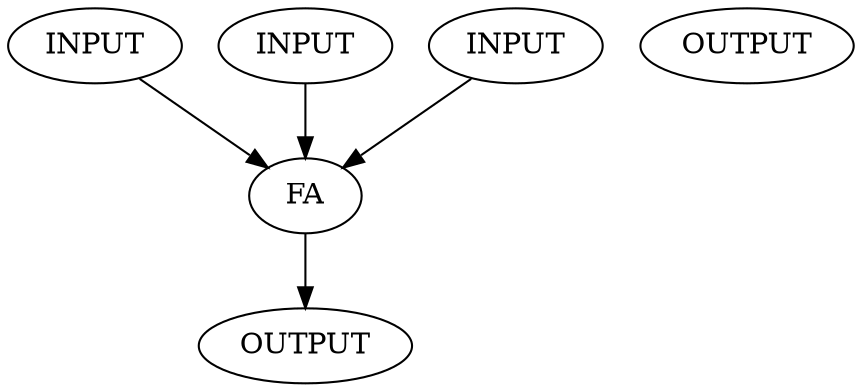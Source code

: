 digraph FA_std_cell {

A [label = "INPUT"];
B [label = "INPUT"];
C_in [label = "INPUT"];

C_out [label = "OUTPUT"];
Sum [label = "OUTPUT"];

FA_test [label = "FA" carry = "C_out"]

A -> FA_test -> Sum;
B -> FA_test;
C_in -> FA_test;

}
